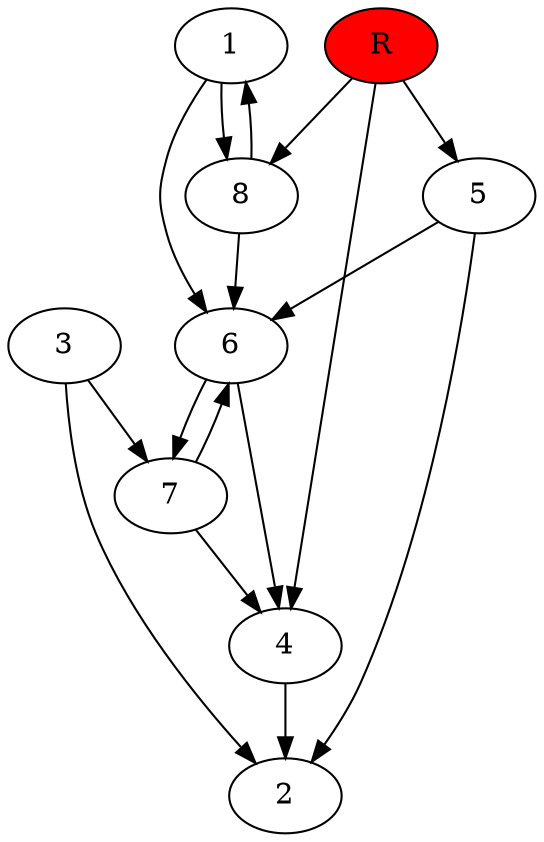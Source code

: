 digraph prb20605 {
	1
	2
	3
	4
	5
	6
	7
	8
	R [fillcolor="#ff0000" style=filled]
	1 -> 6
	1 -> 8
	3 -> 2
	3 -> 7
	4 -> 2
	5 -> 2
	5 -> 6
	6 -> 4
	6 -> 7
	7 -> 4
	7 -> 6
	8 -> 1
	8 -> 6
	R -> 4
	R -> 5
	R -> 8
}
